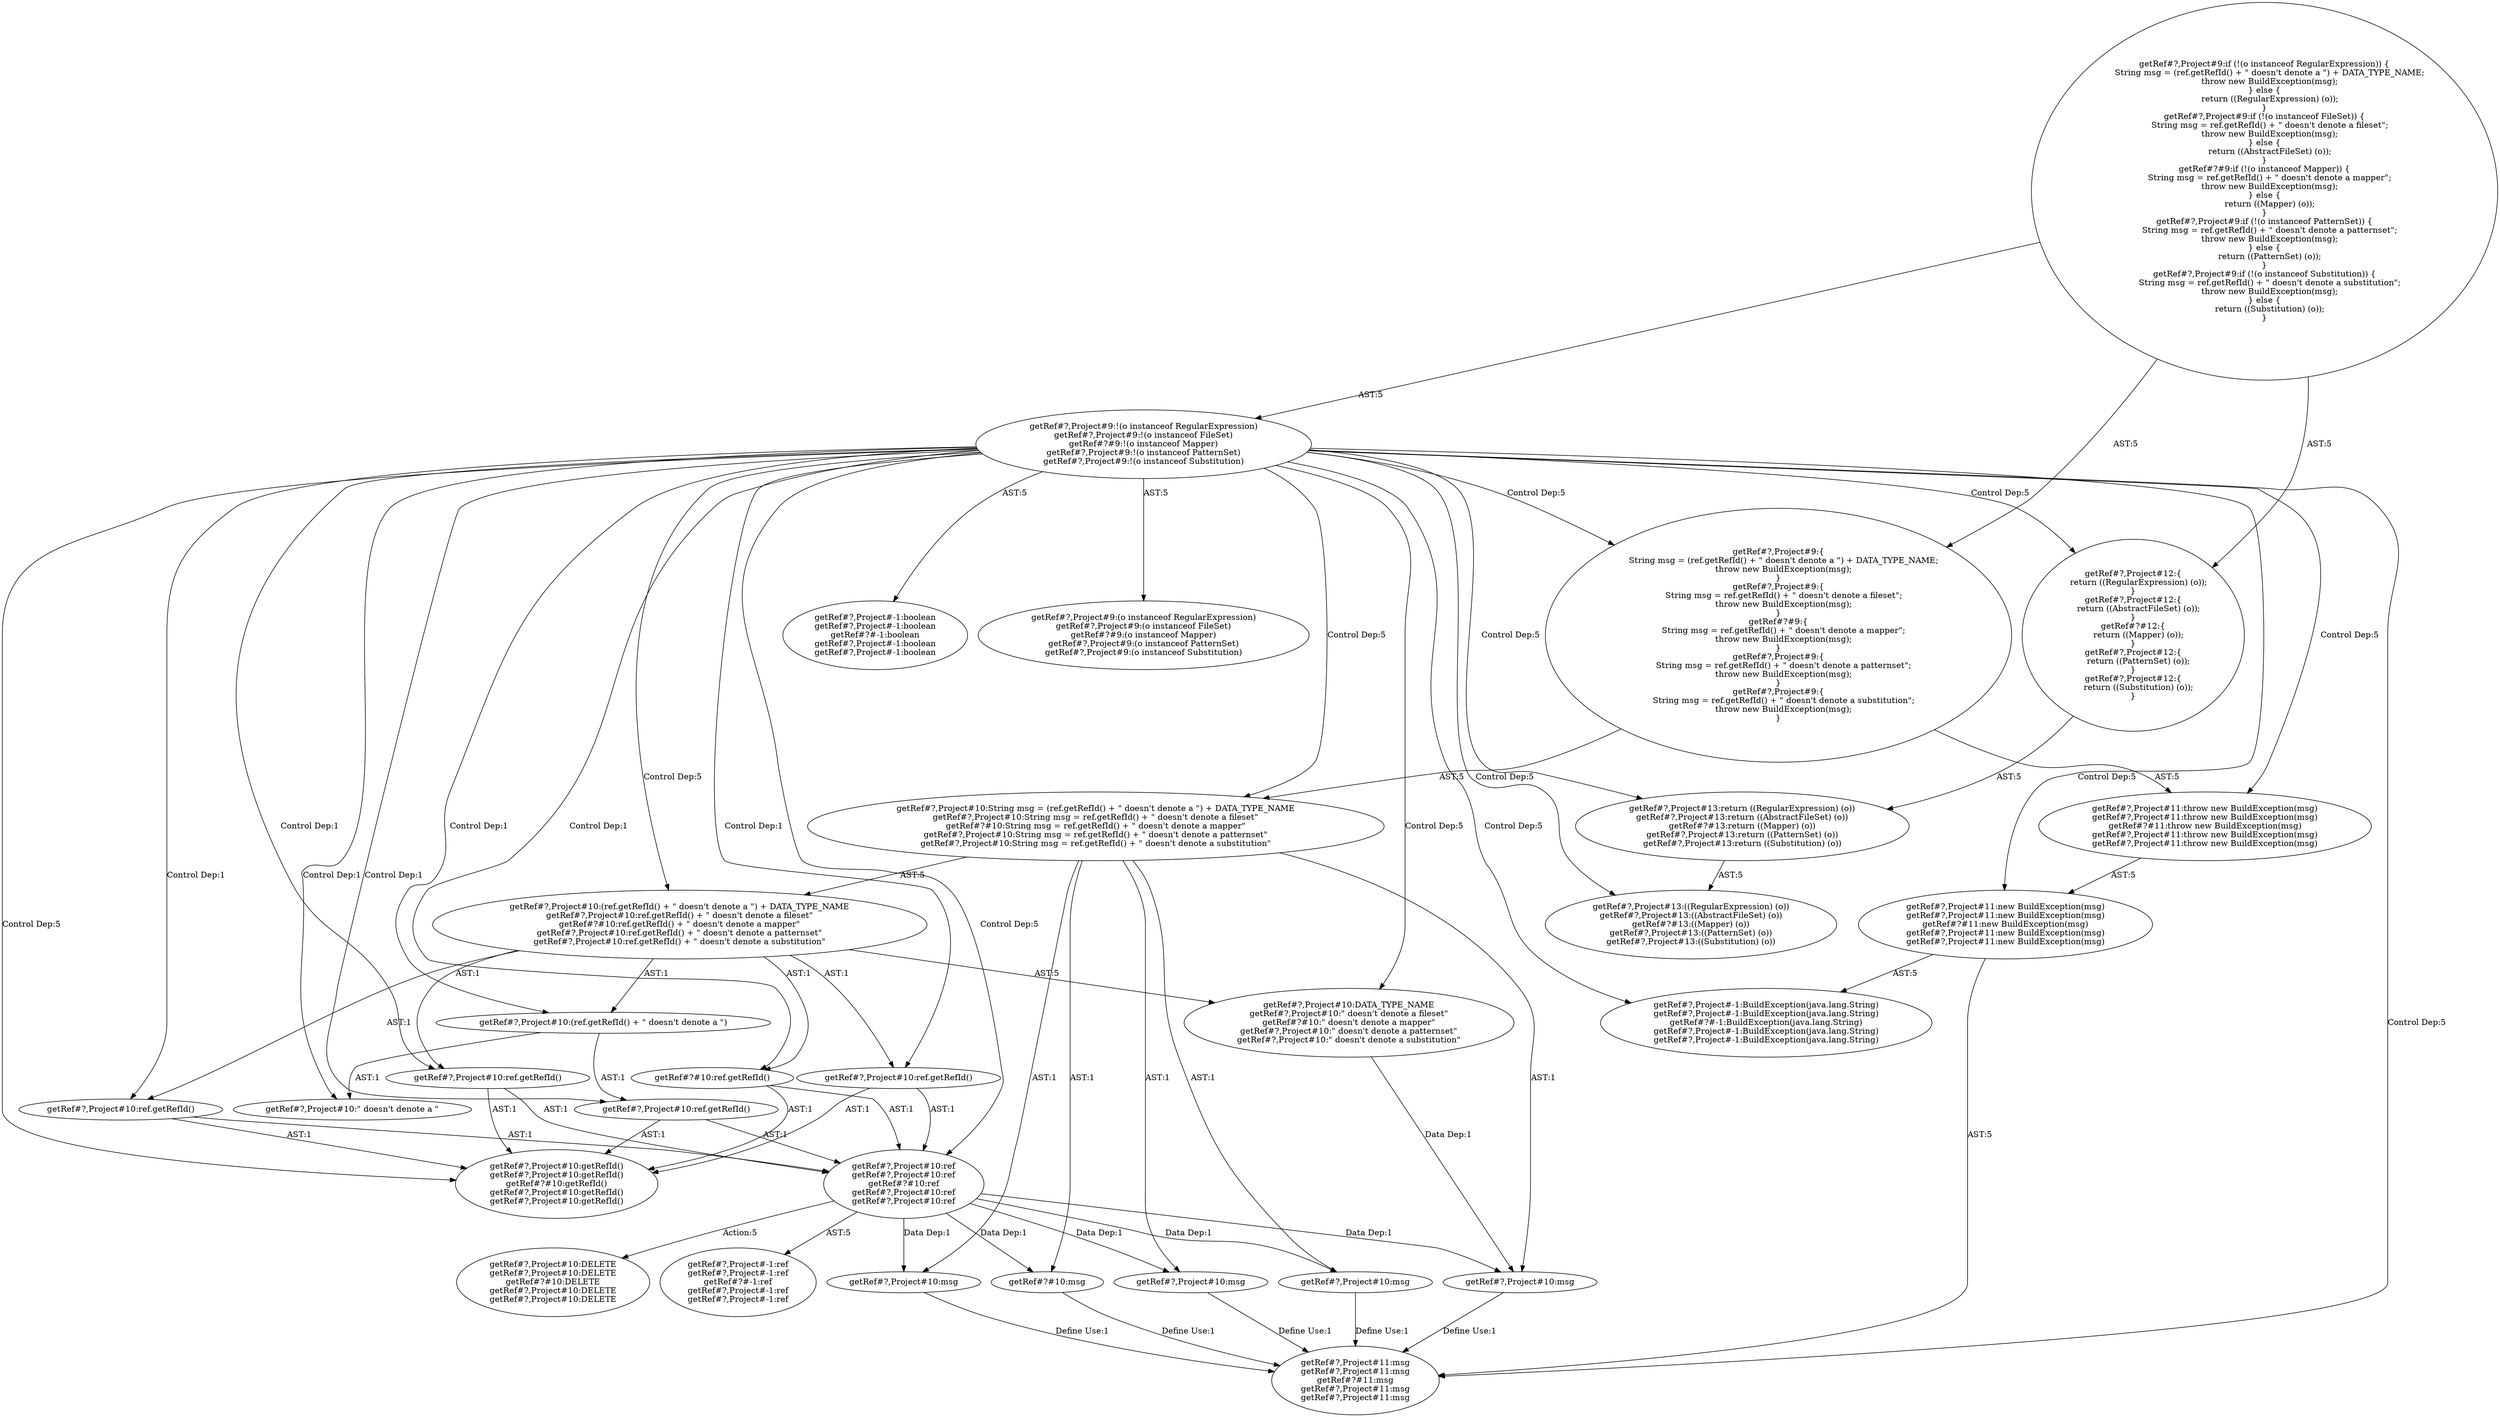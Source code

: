 digraph "Pattern" {
0 [label="getRef#?,Project#10:DELETE
getRef#?,Project#10:DELETE
getRef#?#10:DELETE
getRef#?,Project#10:DELETE
getRef#?,Project#10:DELETE" shape=ellipse]
1 [label="getRef#?,Project#10:ref
getRef#?,Project#10:ref
getRef#?#10:ref
getRef#?,Project#10:ref
getRef#?,Project#10:ref" shape=ellipse]
2 [label="getRef#?,Project#9:!(o instanceof RegularExpression)
getRef#?,Project#9:!(o instanceof FileSet)
getRef#?#9:!(o instanceof Mapper)
getRef#?,Project#9:!(o instanceof PatternSet)
getRef#?,Project#9:!(o instanceof Substitution)" shape=ellipse]
3 [label="getRef#?,Project#9:if (!(o instanceof RegularExpression)) \{
    String msg = (ref.getRefId() + \" doesn\'t denote a \") + DATA_TYPE_NAME;
    throw new BuildException(msg);
\} else \{
    return ((RegularExpression) (o));
\}
getRef#?,Project#9:if (!(o instanceof FileSet)) \{
    String msg = ref.getRefId() + \" doesn\'t denote a fileset\";
    throw new BuildException(msg);
\} else \{
    return ((AbstractFileSet) (o));
\}
getRef#?#9:if (!(o instanceof Mapper)) \{
    String msg = ref.getRefId() + \" doesn\'t denote a mapper\";
    throw new BuildException(msg);
\} else \{
    return ((Mapper) (o));
\}
getRef#?,Project#9:if (!(o instanceof PatternSet)) \{
    String msg = ref.getRefId() + \" doesn\'t denote a patternset\";
    throw new BuildException(msg);
\} else \{
    return ((PatternSet) (o));
\}
getRef#?,Project#9:if (!(o instanceof Substitution)) \{
    String msg = ref.getRefId() + \" doesn\'t denote a substitution\";
    throw new BuildException(msg);
\} else \{
    return ((Substitution) (o));
\}" shape=ellipse]
4 [label="getRef#?,Project#-1:boolean
getRef#?,Project#-1:boolean
getRef#?#-1:boolean
getRef#?,Project#-1:boolean
getRef#?,Project#-1:boolean" shape=ellipse]
5 [label="getRef#?,Project#9:(o instanceof RegularExpression)
getRef#?,Project#9:(o instanceof FileSet)
getRef#?#9:(o instanceof Mapper)
getRef#?,Project#9:(o instanceof PatternSet)
getRef#?,Project#9:(o instanceof Substitution)" shape=ellipse]
6 [label="getRef#?,Project#9:\{
    String msg = (ref.getRefId() + \" doesn\'t denote a \") + DATA_TYPE_NAME;
    throw new BuildException(msg);
\}
getRef#?,Project#9:\{
    String msg = ref.getRefId() + \" doesn\'t denote a fileset\";
    throw new BuildException(msg);
\}
getRef#?#9:\{
    String msg = ref.getRefId() + \" doesn\'t denote a mapper\";
    throw new BuildException(msg);
\}
getRef#?,Project#9:\{
    String msg = ref.getRefId() + \" doesn\'t denote a patternset\";
    throw new BuildException(msg);
\}
getRef#?,Project#9:\{
    String msg = ref.getRefId() + \" doesn\'t denote a substitution\";
    throw new BuildException(msg);
\}" shape=ellipse]
7 [label="getRef#?,Project#10:String msg = (ref.getRefId() + \" doesn\'t denote a \") + DATA_TYPE_NAME
getRef#?,Project#10:String msg = ref.getRefId() + \" doesn\'t denote a fileset\"
getRef#?#10:String msg = ref.getRefId() + \" doesn\'t denote a mapper\"
getRef#?,Project#10:String msg = ref.getRefId() + \" doesn\'t denote a patternset\"
getRef#?,Project#10:String msg = ref.getRefId() + \" doesn\'t denote a substitution\"" shape=ellipse]
8 [label="getRef#?,Project#10:(ref.getRefId() + \" doesn\'t denote a \") + DATA_TYPE_NAME
getRef#?,Project#10:ref.getRefId() + \" doesn\'t denote a fileset\"
getRef#?#10:ref.getRefId() + \" doesn\'t denote a mapper\"
getRef#?,Project#10:ref.getRefId() + \" doesn\'t denote a patternset\"
getRef#?,Project#10:ref.getRefId() + \" doesn\'t denote a substitution\"" shape=ellipse]
9 [label="getRef#?,Project#10:(ref.getRefId() + \" doesn\'t denote a \")" shape=ellipse]
10 [label="getRef#?,Project#10:ref.getRefId()" shape=ellipse]
11 [label="getRef#?,Project#10:getRefId()
getRef#?,Project#10:getRefId()
getRef#?#10:getRefId()
getRef#?,Project#10:getRefId()
getRef#?,Project#10:getRefId()" shape=ellipse]
12 [label="getRef#?,Project#10:\" doesn\'t denote a \"" shape=ellipse]
13 [label="getRef#?,Project#10:DATA_TYPE_NAME
getRef#?,Project#10:\" doesn\'t denote a fileset\"
getRef#?#10:\" doesn\'t denote a mapper\"
getRef#?,Project#10:\" doesn\'t denote a patternset\"
getRef#?,Project#10:\" doesn\'t denote a substitution\"" shape=ellipse]
14 [label="getRef#?,Project#11:throw new BuildException(msg)
getRef#?,Project#11:throw new BuildException(msg)
getRef#?#11:throw new BuildException(msg)
getRef#?,Project#11:throw new BuildException(msg)
getRef#?,Project#11:throw new BuildException(msg)" shape=ellipse]
15 [label="getRef#?,Project#11:new BuildException(msg)
getRef#?,Project#11:new BuildException(msg)
getRef#?#11:new BuildException(msg)
getRef#?,Project#11:new BuildException(msg)
getRef#?,Project#11:new BuildException(msg)" shape=ellipse]
16 [label="getRef#?,Project#-1:BuildException(java.lang.String)
getRef#?,Project#-1:BuildException(java.lang.String)
getRef#?#-1:BuildException(java.lang.String)
getRef#?,Project#-1:BuildException(java.lang.String)
getRef#?,Project#-1:BuildException(java.lang.String)" shape=ellipse]
17 [label="getRef#?,Project#11:msg
getRef#?,Project#11:msg
getRef#?#11:msg
getRef#?,Project#11:msg
getRef#?,Project#11:msg" shape=ellipse]
18 [label="getRef#?,Project#12:\{
    return ((RegularExpression) (o));
\}
getRef#?,Project#12:\{
    return ((AbstractFileSet) (o));
\}
getRef#?#12:\{
    return ((Mapper) (o));
\}
getRef#?,Project#12:\{
    return ((PatternSet) (o));
\}
getRef#?,Project#12:\{
    return ((Substitution) (o));
\}" shape=ellipse]
19 [label="getRef#?,Project#13:return ((RegularExpression) (o))
getRef#?,Project#13:return ((AbstractFileSet) (o))
getRef#?#13:return ((Mapper) (o))
getRef#?,Project#13:return ((PatternSet) (o))
getRef#?,Project#13:return ((Substitution) (o))" shape=ellipse]
20 [label="getRef#?,Project#13:((RegularExpression) (o))
getRef#?,Project#13:((AbstractFileSet) (o))
getRef#?#13:((Mapper) (o))
getRef#?,Project#13:((PatternSet) (o))
getRef#?,Project#13:((Substitution) (o))" shape=ellipse]
21 [label="getRef#?,Project#-1:ref
getRef#?,Project#-1:ref
getRef#?#-1:ref
getRef#?,Project#-1:ref
getRef#?,Project#-1:ref" shape=ellipse]
22 [label="getRef#?,Project#10:msg" shape=ellipse]
23 [label="getRef#?,Project#10:msg" shape=ellipse]
24 [label="getRef#?,Project#10:ref.getRefId()" shape=ellipse]
25 [label="getRef#?#10:msg" shape=ellipse]
26 [label="getRef#?#10:ref.getRefId()" shape=ellipse]
27 [label="getRef#?,Project#10:msg" shape=ellipse]
28 [label="getRef#?,Project#10:ref.getRefId()" shape=ellipse]
29 [label="getRef#?,Project#10:ref.getRefId()" shape=ellipse]
30 [label="getRef#?,Project#10:msg" shape=ellipse]
1 -> 0 [label="Action:5"];
1 -> 21 [label="AST:5"];
1 -> 22 [label="Data Dep:1"];
1 -> 23 [label="Data Dep:1"];
1 -> 25 [label="Data Dep:1"];
1 -> 27 [label="Data Dep:1"];
1 -> 30 [label="Data Dep:1"];
2 -> 1 [label="Control Dep:5"];
2 -> 4 [label="AST:5"];
2 -> 5 [label="AST:5"];
2 -> 6 [label="Control Dep:5"];
2 -> 7 [label="Control Dep:5"];
2 -> 8 [label="Control Dep:5"];
2 -> 9 [label="Control Dep:1"];
2 -> 10 [label="Control Dep:1"];
2 -> 11 [label="Control Dep:5"];
2 -> 12 [label="Control Dep:1"];
2 -> 13 [label="Control Dep:5"];
2 -> 14 [label="Control Dep:5"];
2 -> 15 [label="Control Dep:5"];
2 -> 16 [label="Control Dep:5"];
2 -> 17 [label="Control Dep:5"];
2 -> 18 [label="Control Dep:5"];
2 -> 19 [label="Control Dep:5"];
2 -> 20 [label="Control Dep:5"];
2 -> 24 [label="Control Dep:1"];
2 -> 26 [label="Control Dep:1"];
2 -> 28 [label="Control Dep:1"];
2 -> 29 [label="Control Dep:1"];
3 -> 2 [label="AST:5"];
3 -> 6 [label="AST:5"];
3 -> 18 [label="AST:5"];
6 -> 7 [label="AST:5"];
6 -> 14 [label="AST:5"];
7 -> 22 [label="AST:1"];
7 -> 8 [label="AST:5"];
7 -> 23 [label="AST:1"];
7 -> 25 [label="AST:1"];
7 -> 27 [label="AST:1"];
7 -> 30 [label="AST:1"];
8 -> 9 [label="AST:1"];
8 -> 13 [label="AST:5"];
8 -> 24 [label="AST:1"];
8 -> 26 [label="AST:1"];
8 -> 28 [label="AST:1"];
8 -> 29 [label="AST:1"];
9 -> 10 [label="AST:1"];
9 -> 12 [label="AST:1"];
10 -> 1 [label="AST:1"];
10 -> 11 [label="AST:1"];
13 -> 22 [label="Data Dep:1"];
14 -> 15 [label="AST:5"];
15 -> 16 [label="AST:5"];
15 -> 17 [label="AST:5"];
18 -> 19 [label="AST:5"];
19 -> 20 [label="AST:5"];
22 -> 17 [label="Define Use:1"];
23 -> 17 [label="Define Use:1"];
24 -> 1 [label="AST:1"];
24 -> 11 [label="AST:1"];
25 -> 17 [label="Define Use:1"];
26 -> 1 [label="AST:1"];
26 -> 11 [label="AST:1"];
27 -> 17 [label="Define Use:1"];
28 -> 1 [label="AST:1"];
28 -> 11 [label="AST:1"];
29 -> 1 [label="AST:1"];
29 -> 11 [label="AST:1"];
30 -> 17 [label="Define Use:1"];
}